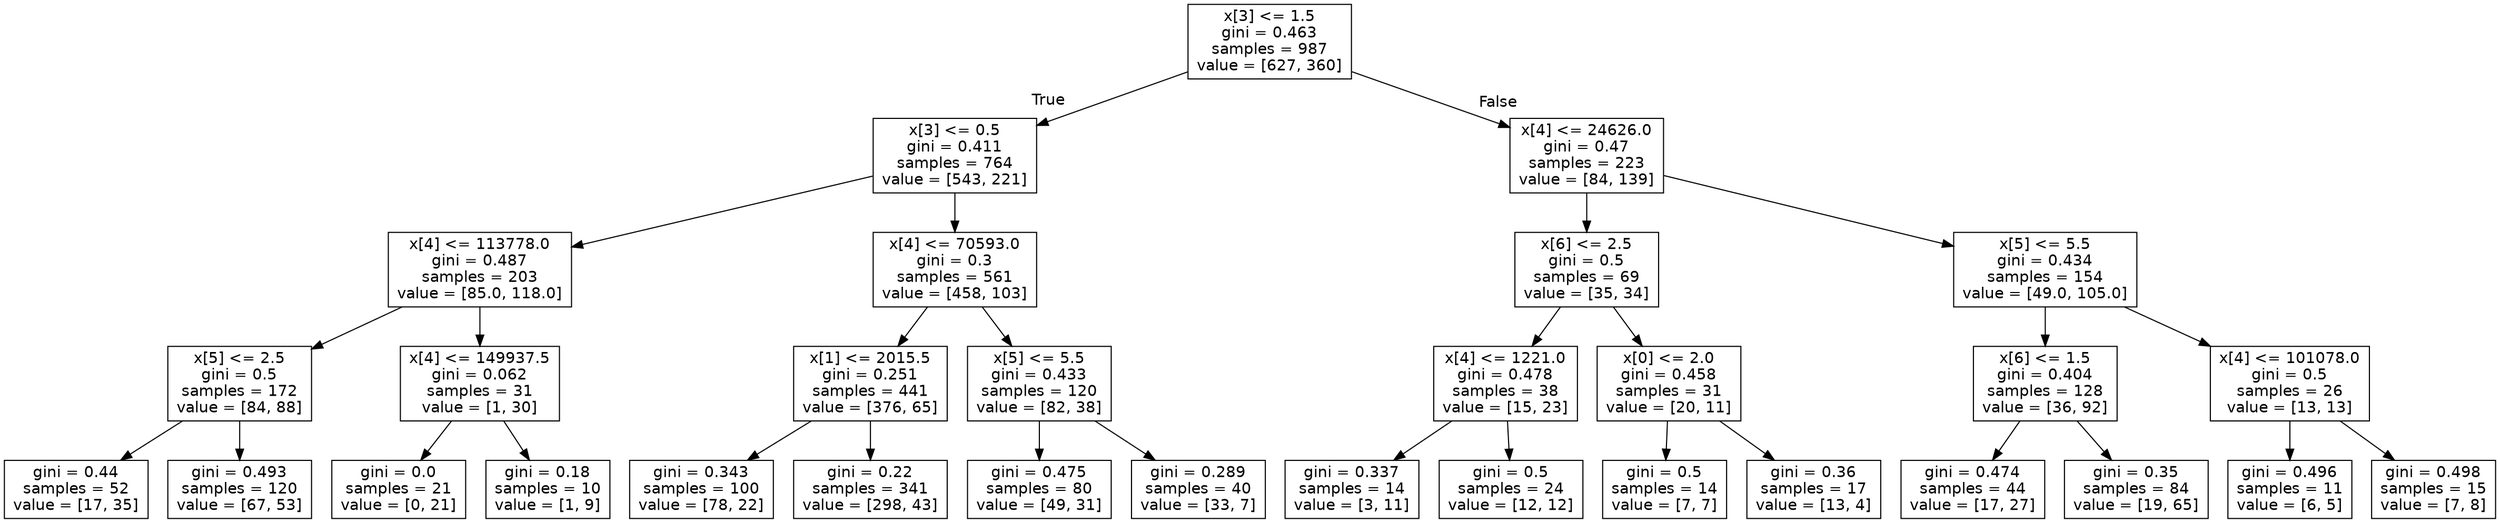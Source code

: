 digraph Tree {
node [shape=box, fontname="helvetica"] ;
edge [fontname="helvetica"] ;
0 [label="x[3] <= 1.5\ngini = 0.463\nsamples = 987\nvalue = [627, 360]"] ;
1 [label="x[3] <= 0.5\ngini = 0.411\nsamples = 764\nvalue = [543, 221]"] ;
0 -> 1 [labeldistance=2.5, labelangle=45, headlabel="True"] ;
2 [label="x[4] <= 113778.0\ngini = 0.487\nsamples = 203\nvalue = [85.0, 118.0]"] ;
1 -> 2 ;
3 [label="x[5] <= 2.5\ngini = 0.5\nsamples = 172\nvalue = [84, 88]"] ;
2 -> 3 ;
4 [label="gini = 0.44\nsamples = 52\nvalue = [17, 35]"] ;
3 -> 4 ;
5 [label="gini = 0.493\nsamples = 120\nvalue = [67, 53]"] ;
3 -> 5 ;
6 [label="x[4] <= 149937.5\ngini = 0.062\nsamples = 31\nvalue = [1, 30]"] ;
2 -> 6 ;
7 [label="gini = 0.0\nsamples = 21\nvalue = [0, 21]"] ;
6 -> 7 ;
8 [label="gini = 0.18\nsamples = 10\nvalue = [1, 9]"] ;
6 -> 8 ;
9 [label="x[4] <= 70593.0\ngini = 0.3\nsamples = 561\nvalue = [458, 103]"] ;
1 -> 9 ;
10 [label="x[1] <= 2015.5\ngini = 0.251\nsamples = 441\nvalue = [376, 65]"] ;
9 -> 10 ;
11 [label="gini = 0.343\nsamples = 100\nvalue = [78, 22]"] ;
10 -> 11 ;
12 [label="gini = 0.22\nsamples = 341\nvalue = [298, 43]"] ;
10 -> 12 ;
13 [label="x[5] <= 5.5\ngini = 0.433\nsamples = 120\nvalue = [82, 38]"] ;
9 -> 13 ;
14 [label="gini = 0.475\nsamples = 80\nvalue = [49, 31]"] ;
13 -> 14 ;
15 [label="gini = 0.289\nsamples = 40\nvalue = [33, 7]"] ;
13 -> 15 ;
16 [label="x[4] <= 24626.0\ngini = 0.47\nsamples = 223\nvalue = [84, 139]"] ;
0 -> 16 [labeldistance=2.5, labelangle=-45, headlabel="False"] ;
17 [label="x[6] <= 2.5\ngini = 0.5\nsamples = 69\nvalue = [35, 34]"] ;
16 -> 17 ;
18 [label="x[4] <= 1221.0\ngini = 0.478\nsamples = 38\nvalue = [15, 23]"] ;
17 -> 18 ;
19 [label="gini = 0.337\nsamples = 14\nvalue = [3, 11]"] ;
18 -> 19 ;
20 [label="gini = 0.5\nsamples = 24\nvalue = [12, 12]"] ;
18 -> 20 ;
21 [label="x[0] <= 2.0\ngini = 0.458\nsamples = 31\nvalue = [20, 11]"] ;
17 -> 21 ;
22 [label="gini = 0.5\nsamples = 14\nvalue = [7, 7]"] ;
21 -> 22 ;
23 [label="gini = 0.36\nsamples = 17\nvalue = [13, 4]"] ;
21 -> 23 ;
24 [label="x[5] <= 5.5\ngini = 0.434\nsamples = 154\nvalue = [49.0, 105.0]"] ;
16 -> 24 ;
25 [label="x[6] <= 1.5\ngini = 0.404\nsamples = 128\nvalue = [36, 92]"] ;
24 -> 25 ;
26 [label="gini = 0.474\nsamples = 44\nvalue = [17, 27]"] ;
25 -> 26 ;
27 [label="gini = 0.35\nsamples = 84\nvalue = [19, 65]"] ;
25 -> 27 ;
28 [label="x[4] <= 101078.0\ngini = 0.5\nsamples = 26\nvalue = [13, 13]"] ;
24 -> 28 ;
29 [label="gini = 0.496\nsamples = 11\nvalue = [6, 5]"] ;
28 -> 29 ;
30 [label="gini = 0.498\nsamples = 15\nvalue = [7, 8]"] ;
28 -> 30 ;
}